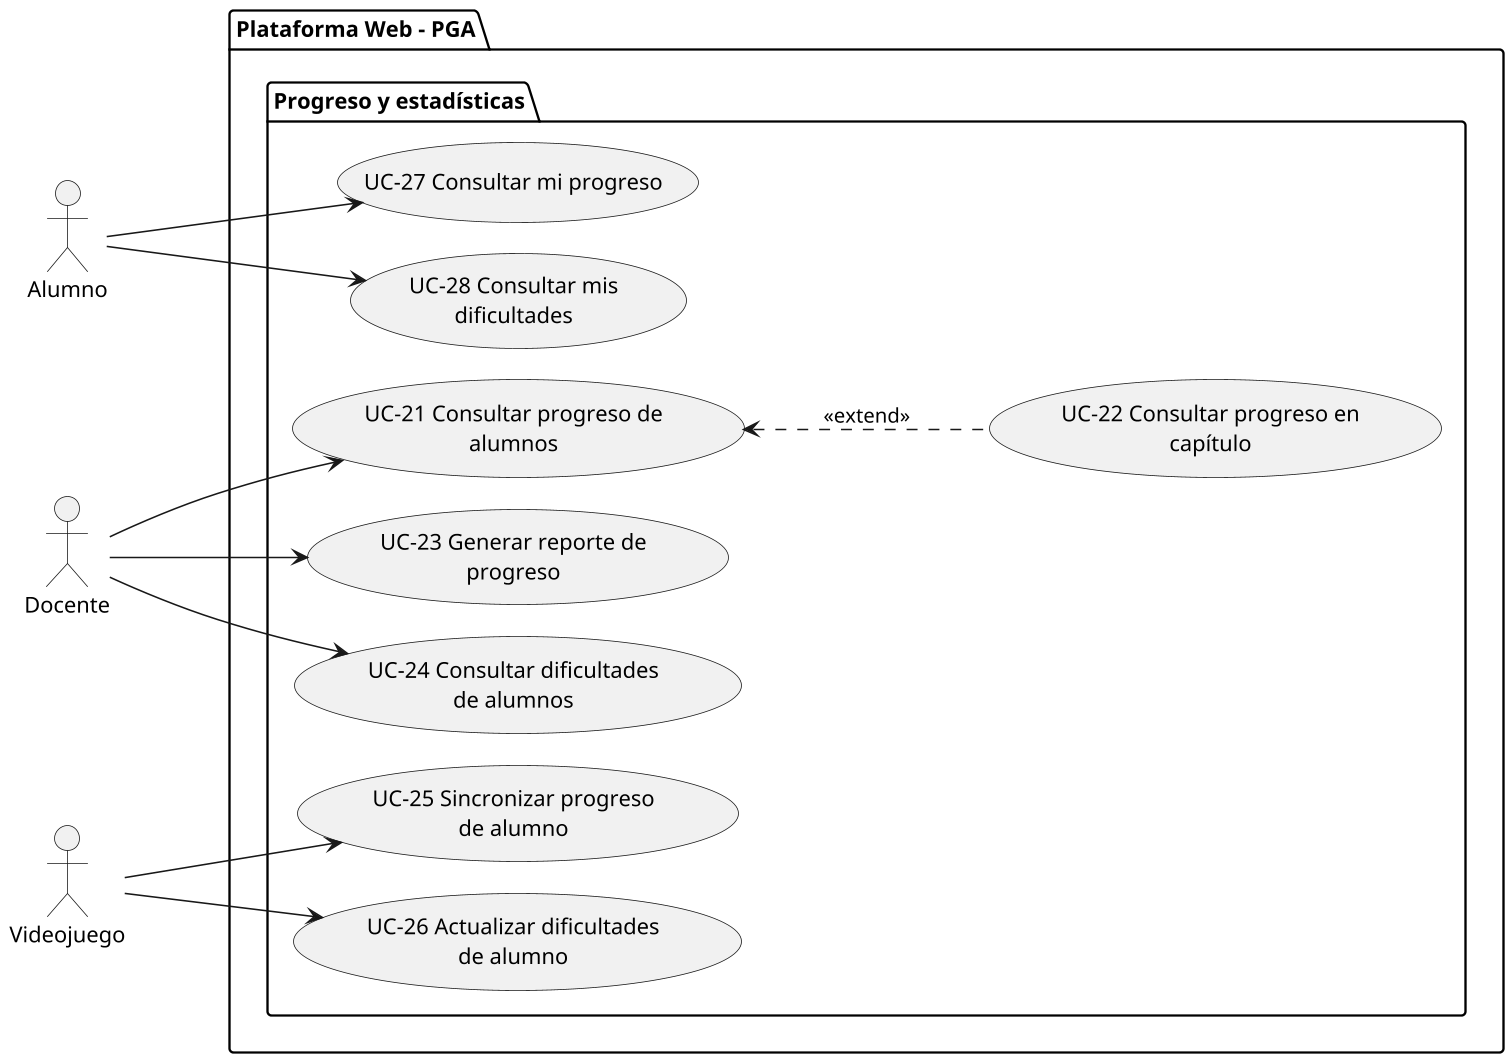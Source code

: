 @startuml SUBSISTEMA_ProgresoEstadisticas
left to right direction

skinparam dpi 150
skinparam usecasePadding 25
skinparam actorPadding 80
skinparam packagePadding 50
skinparam wrapWidth 200

skinparam nodesep 20
skinparam ranksep 100

actor Alumno
actor Docente
actor Videojuego

package "Plataforma Web - PGA"{
    package "Progreso y estadísticas" {
        usecase "UC-21 Consultar progreso de alumnos" as UC21
        usecase "UC-22 Consultar progreso en capítulo" as UC22
        usecase "UC-23 Generar reporte de progreso" as UC23
        usecase "UC-24 Consultar dificultades de alumnos" as UC24
        usecase "UC-25 Sincronizar progreso de alumno" as UC25
        usecase "UC-26 Actualizar dificultades de alumno" as UC26
        usecase "UC-27 Consultar mi progreso" as UC27
        usecase "UC-28 Consultar mis dificultades" as UC28
    }
}

Docente --> UC21
UC21 <.. UC22 : <<extend>>

Docente --> UC23
Docente --> UC24

Videojuego --> UC25
Videojuego --> UC26

Alumno --> UC27
Alumno --> UC28